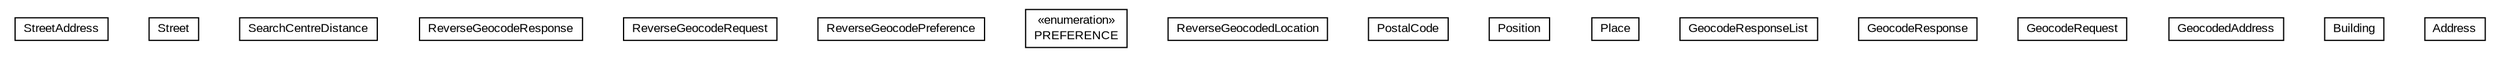 #!/usr/local/bin/dot
#
# Class diagram 
# Generated by UMLGraph version R5_6-24-gf6e263 (http://www.umlgraph.org/)
#

digraph G {
	edge [fontname="arial",fontsize=10,labelfontname="arial",labelfontsize=10];
	node [fontname="arial",fontsize=10,shape=plaintext];
	nodesep=0.25;
	ranksep=0.5;
	// nl.mineleni.openls.databinding.openls.StreetAddress
	c607 [label=<<table title="nl.mineleni.openls.databinding.openls.StreetAddress" border="0" cellborder="1" cellspacing="0" cellpadding="2" port="p" href="./StreetAddress.html">
		<tr><td><table border="0" cellspacing="0" cellpadding="1">
<tr><td align="center" balign="center"> StreetAddress </td></tr>
		</table></td></tr>
		</table>>, URL="./StreetAddress.html", fontname="arial", fontcolor="black", fontsize=10.0];
	// nl.mineleni.openls.databinding.openls.Street
	c608 [label=<<table title="nl.mineleni.openls.databinding.openls.Street" border="0" cellborder="1" cellspacing="0" cellpadding="2" port="p" href="./Street.html">
		<tr><td><table border="0" cellspacing="0" cellpadding="1">
<tr><td align="center" balign="center"> Street </td></tr>
		</table></td></tr>
		</table>>, URL="./Street.html", fontname="arial", fontcolor="black", fontsize=10.0];
	// nl.mineleni.openls.databinding.openls.SearchCentreDistance
	c609 [label=<<table title="nl.mineleni.openls.databinding.openls.SearchCentreDistance" border="0" cellborder="1" cellspacing="0" cellpadding="2" port="p" href="./SearchCentreDistance.html">
		<tr><td><table border="0" cellspacing="0" cellpadding="1">
<tr><td align="center" balign="center"> SearchCentreDistance </td></tr>
		</table></td></tr>
		</table>>, URL="./SearchCentreDistance.html", fontname="arial", fontcolor="black", fontsize=10.0];
	// nl.mineleni.openls.databinding.openls.ReverseGeocodeResponse
	c610 [label=<<table title="nl.mineleni.openls.databinding.openls.ReverseGeocodeResponse" border="0" cellborder="1" cellspacing="0" cellpadding="2" port="p" href="./ReverseGeocodeResponse.html">
		<tr><td><table border="0" cellspacing="0" cellpadding="1">
<tr><td align="center" balign="center"> ReverseGeocodeResponse </td></tr>
		</table></td></tr>
		</table>>, URL="./ReverseGeocodeResponse.html", fontname="arial", fontcolor="black", fontsize=10.0];
	// nl.mineleni.openls.databinding.openls.ReverseGeocodeRequest
	c611 [label=<<table title="nl.mineleni.openls.databinding.openls.ReverseGeocodeRequest" border="0" cellborder="1" cellspacing="0" cellpadding="2" port="p" href="./ReverseGeocodeRequest.html">
		<tr><td><table border="0" cellspacing="0" cellpadding="1">
<tr><td align="center" balign="center"> ReverseGeocodeRequest </td></tr>
		</table></td></tr>
		</table>>, URL="./ReverseGeocodeRequest.html", fontname="arial", fontcolor="black", fontsize=10.0];
	// nl.mineleni.openls.databinding.openls.ReverseGeocodePreference
	c612 [label=<<table title="nl.mineleni.openls.databinding.openls.ReverseGeocodePreference" border="0" cellborder="1" cellspacing="0" cellpadding="2" port="p" href="./ReverseGeocodePreference.html">
		<tr><td><table border="0" cellspacing="0" cellpadding="1">
<tr><td align="center" balign="center"> ReverseGeocodePreference </td></tr>
		</table></td></tr>
		</table>>, URL="./ReverseGeocodePreference.html", fontname="arial", fontcolor="black", fontsize=10.0];
	// nl.mineleni.openls.databinding.openls.ReverseGeocodePreference.PREFERENCE
	c613 [label=<<table title="nl.mineleni.openls.databinding.openls.ReverseGeocodePreference.PREFERENCE" border="0" cellborder="1" cellspacing="0" cellpadding="2" port="p" href="./ReverseGeocodePreference.PREFERENCE.html">
		<tr><td><table border="0" cellspacing="0" cellpadding="1">
<tr><td align="center" balign="center"> &#171;enumeration&#187; </td></tr>
<tr><td align="center" balign="center"> PREFERENCE </td></tr>
		</table></td></tr>
		</table>>, URL="./ReverseGeocodePreference.PREFERENCE.html", fontname="arial", fontcolor="black", fontsize=10.0];
	// nl.mineleni.openls.databinding.openls.ReverseGeocodedLocation
	c614 [label=<<table title="nl.mineleni.openls.databinding.openls.ReverseGeocodedLocation" border="0" cellborder="1" cellspacing="0" cellpadding="2" port="p" href="./ReverseGeocodedLocation.html">
		<tr><td><table border="0" cellspacing="0" cellpadding="1">
<tr><td align="center" balign="center"> ReverseGeocodedLocation </td></tr>
		</table></td></tr>
		</table>>, URL="./ReverseGeocodedLocation.html", fontname="arial", fontcolor="black", fontsize=10.0];
	// nl.mineleni.openls.databinding.openls.PostalCode
	c615 [label=<<table title="nl.mineleni.openls.databinding.openls.PostalCode" border="0" cellborder="1" cellspacing="0" cellpadding="2" port="p" href="./PostalCode.html">
		<tr><td><table border="0" cellspacing="0" cellpadding="1">
<tr><td align="center" balign="center"> PostalCode </td></tr>
		</table></td></tr>
		</table>>, URL="./PostalCode.html", fontname="arial", fontcolor="black", fontsize=10.0];
	// nl.mineleni.openls.databinding.openls.Position
	c616 [label=<<table title="nl.mineleni.openls.databinding.openls.Position" border="0" cellborder="1" cellspacing="0" cellpadding="2" port="p" href="./Position.html">
		<tr><td><table border="0" cellspacing="0" cellpadding="1">
<tr><td align="center" balign="center"> Position </td></tr>
		</table></td></tr>
		</table>>, URL="./Position.html", fontname="arial", fontcolor="black", fontsize=10.0];
	// nl.mineleni.openls.databinding.openls.Place
	c617 [label=<<table title="nl.mineleni.openls.databinding.openls.Place" border="0" cellborder="1" cellspacing="0" cellpadding="2" port="p" href="./Place.html">
		<tr><td><table border="0" cellspacing="0" cellpadding="1">
<tr><td align="center" balign="center"> Place </td></tr>
		</table></td></tr>
		</table>>, URL="./Place.html", fontname="arial", fontcolor="black", fontsize=10.0];
	// nl.mineleni.openls.databinding.openls.GeocodeResponseList
	c618 [label=<<table title="nl.mineleni.openls.databinding.openls.GeocodeResponseList" border="0" cellborder="1" cellspacing="0" cellpadding="2" port="p" href="./GeocodeResponseList.html">
		<tr><td><table border="0" cellspacing="0" cellpadding="1">
<tr><td align="center" balign="center"> GeocodeResponseList </td></tr>
		</table></td></tr>
		</table>>, URL="./GeocodeResponseList.html", fontname="arial", fontcolor="black", fontsize=10.0];
	// nl.mineleni.openls.databinding.openls.GeocodeResponse
	c619 [label=<<table title="nl.mineleni.openls.databinding.openls.GeocodeResponse" border="0" cellborder="1" cellspacing="0" cellpadding="2" port="p" href="./GeocodeResponse.html">
		<tr><td><table border="0" cellspacing="0" cellpadding="1">
<tr><td align="center" balign="center"> GeocodeResponse </td></tr>
		</table></td></tr>
		</table>>, URL="./GeocodeResponse.html", fontname="arial", fontcolor="black", fontsize=10.0];
	// nl.mineleni.openls.databinding.openls.GeocodeRequest
	c620 [label=<<table title="nl.mineleni.openls.databinding.openls.GeocodeRequest" border="0" cellborder="1" cellspacing="0" cellpadding="2" port="p" href="./GeocodeRequest.html">
		<tr><td><table border="0" cellspacing="0" cellpadding="1">
<tr><td align="center" balign="center"> GeocodeRequest </td></tr>
		</table></td></tr>
		</table>>, URL="./GeocodeRequest.html", fontname="arial", fontcolor="black", fontsize=10.0];
	// nl.mineleni.openls.databinding.openls.GeocodedAddress
	c621 [label=<<table title="nl.mineleni.openls.databinding.openls.GeocodedAddress" border="0" cellborder="1" cellspacing="0" cellpadding="2" port="p" href="./GeocodedAddress.html">
		<tr><td><table border="0" cellspacing="0" cellpadding="1">
<tr><td align="center" balign="center"> GeocodedAddress </td></tr>
		</table></td></tr>
		</table>>, URL="./GeocodedAddress.html", fontname="arial", fontcolor="black", fontsize=10.0];
	// nl.mineleni.openls.databinding.openls.Building
	c622 [label=<<table title="nl.mineleni.openls.databinding.openls.Building" border="0" cellborder="1" cellspacing="0" cellpadding="2" port="p" href="./Building.html">
		<tr><td><table border="0" cellspacing="0" cellpadding="1">
<tr><td align="center" balign="center"> Building </td></tr>
		</table></td></tr>
		</table>>, URL="./Building.html", fontname="arial", fontcolor="black", fontsize=10.0];
	// nl.mineleni.openls.databinding.openls.Address
	c623 [label=<<table title="nl.mineleni.openls.databinding.openls.Address" border="0" cellborder="1" cellspacing="0" cellpadding="2" port="p" href="./Address.html">
		<tr><td><table border="0" cellspacing="0" cellpadding="1">
<tr><td align="center" balign="center"> Address </td></tr>
		</table></td></tr>
		</table>>, URL="./Address.html", fontname="arial", fontcolor="black", fontsize=10.0];
}

